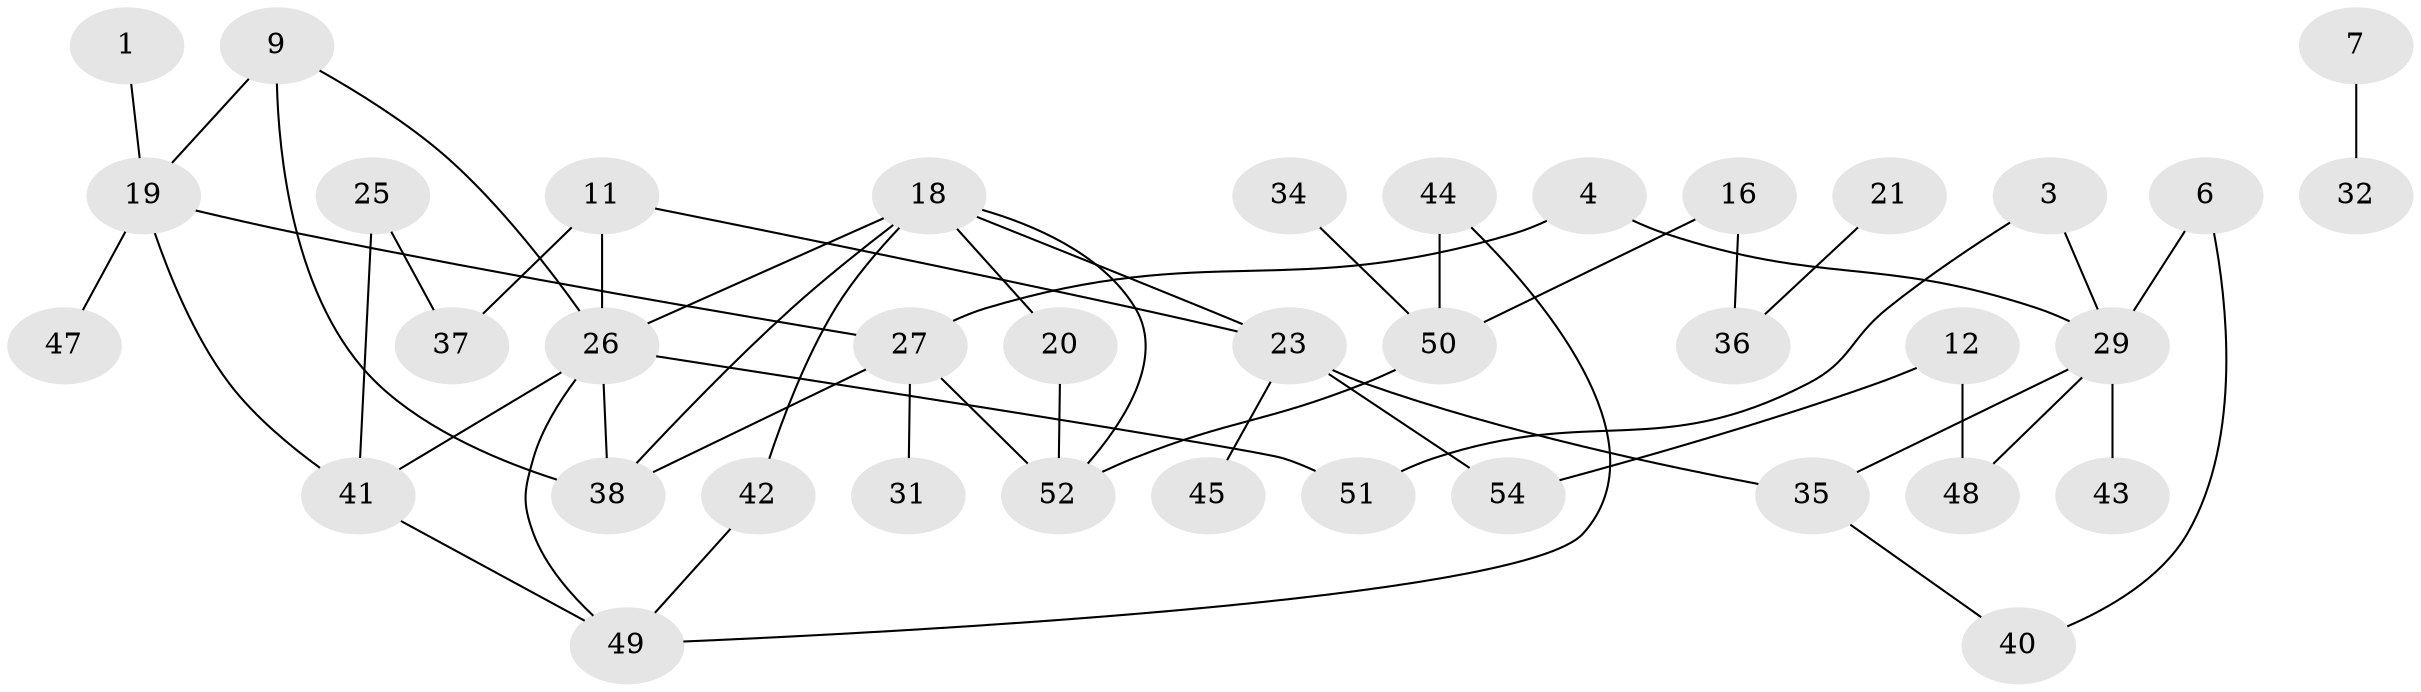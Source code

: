 // original degree distribution, {1: 0.28703703703703703, 5: 0.05555555555555555, 3: 0.17592592592592593, 0: 0.1388888888888889, 2: 0.23148148148148148, 4: 0.10185185185185185, 6: 0.009259259259259259}
// Generated by graph-tools (version 1.1) at 2025/35/03/04/25 23:35:43]
// undirected, 38 vertices, 51 edges
graph export_dot {
  node [color=gray90,style=filled];
  1;
  3;
  4;
  6;
  7;
  9;
  11;
  12;
  16;
  18;
  19;
  20;
  21;
  23;
  25;
  26;
  27;
  29;
  31;
  32;
  34;
  35;
  36;
  37;
  38;
  40;
  41;
  42;
  43;
  44;
  45;
  47;
  48;
  49;
  50;
  51;
  52;
  54;
  1 -- 19 [weight=1.0];
  3 -- 29 [weight=1.0];
  3 -- 51 [weight=1.0];
  4 -- 27 [weight=1.0];
  4 -- 29 [weight=2.0];
  6 -- 29 [weight=1.0];
  6 -- 40 [weight=1.0];
  7 -- 32 [weight=1.0];
  9 -- 19 [weight=1.0];
  9 -- 26 [weight=1.0];
  9 -- 38 [weight=1.0];
  11 -- 23 [weight=1.0];
  11 -- 26 [weight=2.0];
  11 -- 37 [weight=1.0];
  12 -- 48 [weight=1.0];
  12 -- 54 [weight=1.0];
  16 -- 36 [weight=1.0];
  16 -- 50 [weight=1.0];
  18 -- 20 [weight=1.0];
  18 -- 23 [weight=1.0];
  18 -- 26 [weight=1.0];
  18 -- 38 [weight=1.0];
  18 -- 42 [weight=1.0];
  18 -- 52 [weight=1.0];
  19 -- 27 [weight=1.0];
  19 -- 41 [weight=1.0];
  19 -- 47 [weight=1.0];
  20 -- 52 [weight=1.0];
  21 -- 36 [weight=1.0];
  23 -- 35 [weight=1.0];
  23 -- 45 [weight=1.0];
  23 -- 54 [weight=1.0];
  25 -- 37 [weight=1.0];
  25 -- 41 [weight=1.0];
  26 -- 38 [weight=2.0];
  26 -- 41 [weight=1.0];
  26 -- 49 [weight=1.0];
  26 -- 51 [weight=1.0];
  27 -- 31 [weight=1.0];
  27 -- 38 [weight=1.0];
  27 -- 52 [weight=1.0];
  29 -- 35 [weight=1.0];
  29 -- 43 [weight=1.0];
  29 -- 48 [weight=1.0];
  34 -- 50 [weight=1.0];
  35 -- 40 [weight=1.0];
  41 -- 49 [weight=1.0];
  42 -- 49 [weight=1.0];
  44 -- 49 [weight=1.0];
  44 -- 50 [weight=1.0];
  50 -- 52 [weight=1.0];
}

